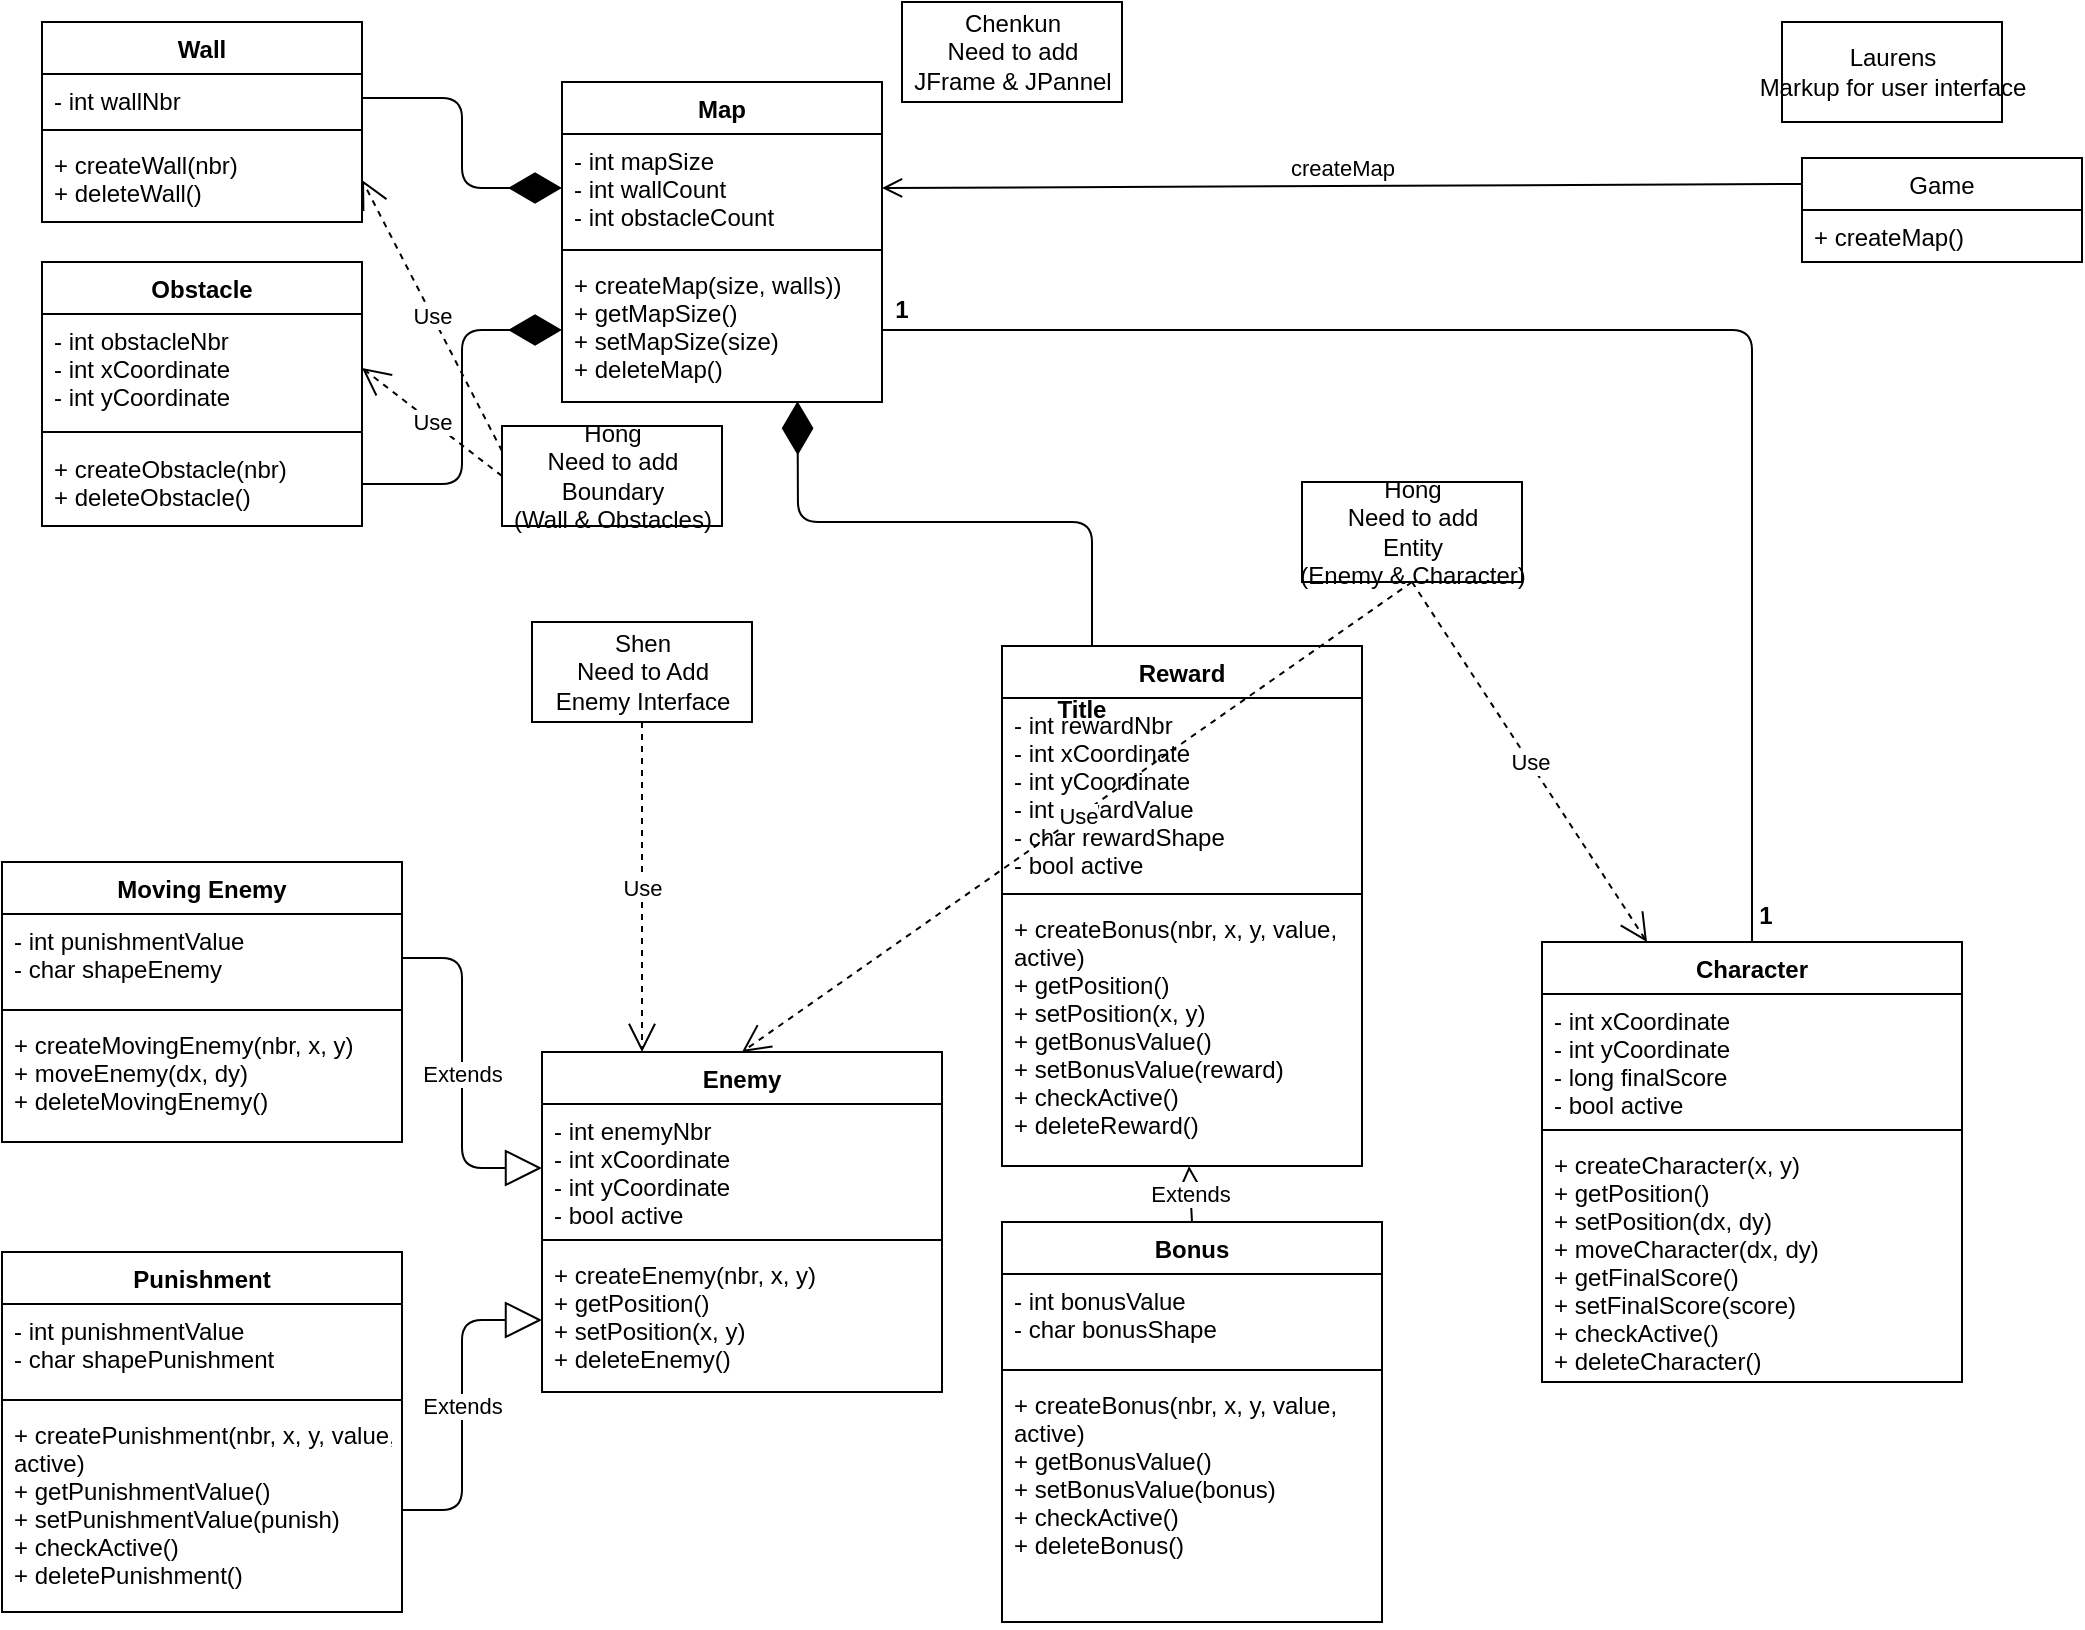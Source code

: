 <mxfile version="14.1.8" type="device" pages="3"><diagram name="Class Diagram" id="e7e014a7-5840-1c2e-5031-d8a46d1fe8dd"><mxGraphModel dx="1205" dy="696" grid="1" gridSize="10" guides="1" tooltips="1" connect="1" arrows="1" fold="1" page="1" pageScale="1" pageWidth="1169" pageHeight="826" background="#ffffff" math="0" shadow="0"><root><mxCell id="0"/><mxCell id="1" parent="0"/><mxCell id="x0bmQfRMsFDAu_mOCBjh-41" value="Character" style="swimlane;fontStyle=1;align=center;verticalAlign=top;childLayout=stackLayout;horizontal=1;startSize=26;horizontalStack=0;resizeParent=1;resizeParentMax=0;resizeLast=0;collapsible=1;marginBottom=0;" parent="1" vertex="1"><mxGeometry x="780" y="480" width="210" height="220" as="geometry"/></mxCell><mxCell id="x0bmQfRMsFDAu_mOCBjh-42" value="- int xCoordinate&#10;- int yCoordinate&#10;- long finalScore&#10;- bool active" style="text;strokeColor=none;fillColor=none;align=left;verticalAlign=top;spacingLeft=4;spacingRight=4;overflow=hidden;rotatable=0;points=[[0,0.5],[1,0.5]];portConstraint=eastwest;" parent="x0bmQfRMsFDAu_mOCBjh-41" vertex="1"><mxGeometry y="26" width="210" height="64" as="geometry"/></mxCell><mxCell id="x0bmQfRMsFDAu_mOCBjh-43" value="" style="line;strokeWidth=1;fillColor=none;align=left;verticalAlign=middle;spacingTop=-1;spacingLeft=3;spacingRight=3;rotatable=0;labelPosition=right;points=[];portConstraint=eastwest;" parent="x0bmQfRMsFDAu_mOCBjh-41" vertex="1"><mxGeometry y="90" width="210" height="8" as="geometry"/></mxCell><mxCell id="x0bmQfRMsFDAu_mOCBjh-44" value="+ createCharacter(x, y)&#10;+ getPosition()&#10;+ setPosition(dx, dy)&#10;+ moveCharacter(dx, dy)&#10;+ getFinalScore()&#10;+ setFinalScore(score)&#10;+ checkActive()&#10;+ deleteCharacter()&#10;" style="text;strokeColor=none;fillColor=none;align=left;verticalAlign=top;spacingLeft=4;spacingRight=4;overflow=hidden;rotatable=0;points=[[0,0.5],[1,0.5]];portConstraint=eastwest;" parent="x0bmQfRMsFDAu_mOCBjh-41" vertex="1"><mxGeometry y="98" width="210" height="122" as="geometry"/></mxCell><mxCell id="x0bmQfRMsFDAu_mOCBjh-49" value="Map" style="swimlane;fontStyle=1;align=center;verticalAlign=top;childLayout=stackLayout;horizontal=1;startSize=26;horizontalStack=0;resizeParent=1;resizeParentMax=0;resizeLast=0;collapsible=1;marginBottom=0;" parent="1" vertex="1"><mxGeometry x="290" y="50" width="160" height="160" as="geometry"/></mxCell><mxCell id="x0bmQfRMsFDAu_mOCBjh-50" value="- int mapSize&#10;- int wallCount&#10;- int obstacleCount" style="text;strokeColor=none;fillColor=none;align=left;verticalAlign=top;spacingLeft=4;spacingRight=4;overflow=hidden;rotatable=0;points=[[0,0.5],[1,0.5]];portConstraint=eastwest;" parent="x0bmQfRMsFDAu_mOCBjh-49" vertex="1"><mxGeometry y="26" width="160" height="54" as="geometry"/></mxCell><mxCell id="x0bmQfRMsFDAu_mOCBjh-51" value="" style="line;strokeWidth=1;fillColor=none;align=left;verticalAlign=middle;spacingTop=-1;spacingLeft=3;spacingRight=3;rotatable=0;labelPosition=right;points=[];portConstraint=eastwest;" parent="x0bmQfRMsFDAu_mOCBjh-49" vertex="1"><mxGeometry y="80" width="160" height="8" as="geometry"/></mxCell><mxCell id="x0bmQfRMsFDAu_mOCBjh-52" value="+ createMap(size, walls))&#10;+ getMapSize()&#10;+ setMapSize(size)&#10;+ deleteMap()" style="text;strokeColor=none;fillColor=none;align=left;verticalAlign=top;spacingLeft=4;spacingRight=4;overflow=hidden;rotatable=0;points=[[0,0.5],[1,0.5]];portConstraint=eastwest;" parent="x0bmQfRMsFDAu_mOCBjh-49" vertex="1"><mxGeometry y="88" width="160" height="72" as="geometry"/></mxCell><mxCell id="x0bmQfRMsFDAu_mOCBjh-53" value="Enemy" style="swimlane;fontStyle=1;align=center;verticalAlign=top;childLayout=stackLayout;horizontal=1;startSize=26;horizontalStack=0;resizeParent=1;resizeParentMax=0;resizeLast=0;collapsible=1;marginBottom=0;" parent="1" vertex="1"><mxGeometry x="280" y="535" width="200" height="170" as="geometry"/></mxCell><mxCell id="x0bmQfRMsFDAu_mOCBjh-54" value="- int enemyNbr&#10;- int xCoordinate&#10;- int yCoordinate&#10;- bool active" style="text;strokeColor=none;fillColor=none;align=left;verticalAlign=top;spacingLeft=4;spacingRight=4;overflow=hidden;rotatable=0;points=[[0,0.5],[1,0.5]];portConstraint=eastwest;" parent="x0bmQfRMsFDAu_mOCBjh-53" vertex="1"><mxGeometry y="26" width="200" height="64" as="geometry"/></mxCell><mxCell id="x0bmQfRMsFDAu_mOCBjh-55" value="" style="line;strokeWidth=1;fillColor=none;align=left;verticalAlign=middle;spacingTop=-1;spacingLeft=3;spacingRight=3;rotatable=0;labelPosition=right;points=[];portConstraint=eastwest;" parent="x0bmQfRMsFDAu_mOCBjh-53" vertex="1"><mxGeometry y="90" width="200" height="8" as="geometry"/></mxCell><mxCell id="x0bmQfRMsFDAu_mOCBjh-56" value="+ createEnemy(nbr, x, y)&#10;+ getPosition()&#10;+ setPosition(x, y)&#10;+ deleteEnemy()" style="text;strokeColor=none;fillColor=none;align=left;verticalAlign=top;spacingLeft=4;spacingRight=4;overflow=hidden;rotatable=0;points=[[0,0.5],[1,0.5]];portConstraint=eastwest;" parent="x0bmQfRMsFDAu_mOCBjh-53" vertex="1"><mxGeometry y="98" width="200" height="72" as="geometry"/></mxCell><mxCell id="x0bmQfRMsFDAu_mOCBjh-61" value="Bonus" style="swimlane;fontStyle=1;align=center;verticalAlign=top;childLayout=stackLayout;horizontal=1;startSize=26;horizontalStack=0;resizeParent=1;resizeParentMax=0;resizeLast=0;collapsible=1;marginBottom=0;" parent="1" vertex="1"><mxGeometry x="510" y="620" width="190" height="200" as="geometry"/></mxCell><mxCell id="x0bmQfRMsFDAu_mOCBjh-62" value="- int bonusValue&#10;- char bonusShape" style="text;strokeColor=none;fillColor=none;align=left;verticalAlign=top;spacingLeft=4;spacingRight=4;overflow=hidden;rotatable=0;points=[[0,0.5],[1,0.5]];portConstraint=eastwest;" parent="x0bmQfRMsFDAu_mOCBjh-61" vertex="1"><mxGeometry y="26" width="190" height="44" as="geometry"/></mxCell><mxCell id="x0bmQfRMsFDAu_mOCBjh-63" value="" style="line;strokeWidth=1;fillColor=none;align=left;verticalAlign=middle;spacingTop=-1;spacingLeft=3;spacingRight=3;rotatable=0;labelPosition=right;points=[];portConstraint=eastwest;" parent="x0bmQfRMsFDAu_mOCBjh-61" vertex="1"><mxGeometry y="70" width="190" height="8" as="geometry"/></mxCell><mxCell id="x0bmQfRMsFDAu_mOCBjh-64" value="+ createBonus(nbr, x, y, value, &#10;active)&#10;+ getBonusValue()&#10;+ setBonusValue(bonus)&#10;+ checkActive()&#10;+ deleteBonus()" style="text;strokeColor=none;fillColor=none;align=left;verticalAlign=top;spacingLeft=4;spacingRight=4;overflow=hidden;rotatable=0;points=[[0,0.5],[1,0.5]];portConstraint=eastwest;" parent="x0bmQfRMsFDAu_mOCBjh-61" vertex="1"><mxGeometry y="78" width="190" height="122" as="geometry"/></mxCell><mxCell id="x0bmQfRMsFDAu_mOCBjh-66" value="Reward" style="swimlane;fontStyle=1;align=center;verticalAlign=top;childLayout=stackLayout;horizontal=1;startSize=26;horizontalStack=0;resizeParent=1;resizeParentMax=0;resizeLast=0;collapsible=1;marginBottom=0;" parent="1" vertex="1"><mxGeometry x="510" y="332" width="180" height="260" as="geometry"/></mxCell><mxCell id="x0bmQfRMsFDAu_mOCBjh-67" value="- int rewardNbr&#10;- int xCoordinate&#10;- int yCoordinate&#10;- int rewardValue&#10;- char rewardShape&#10;- bool active" style="text;strokeColor=none;fillColor=none;align=left;verticalAlign=top;spacingLeft=4;spacingRight=4;overflow=hidden;rotatable=0;points=[[0,0.5],[1,0.5]];portConstraint=eastwest;" parent="x0bmQfRMsFDAu_mOCBjh-66" vertex="1"><mxGeometry y="26" width="180" height="94" as="geometry"/></mxCell><mxCell id="x0bmQfRMsFDAu_mOCBjh-68" value="" style="line;strokeWidth=1;fillColor=none;align=left;verticalAlign=middle;spacingTop=-1;spacingLeft=3;spacingRight=3;rotatable=0;labelPosition=right;points=[];portConstraint=eastwest;" parent="x0bmQfRMsFDAu_mOCBjh-66" vertex="1"><mxGeometry y="120" width="180" height="8" as="geometry"/></mxCell><mxCell id="x0bmQfRMsFDAu_mOCBjh-69" value="+ createBonus(nbr, x, y, value,&#10;active)&#10;+ getPosition()&#10;+ setPosition(x, y)&#10;+ getBonusValue()&#10;+ setBonusValue(reward)&#10;+ checkActive()&#10;+ deleteReward()" style="text;strokeColor=none;fillColor=none;align=left;verticalAlign=top;spacingLeft=4;spacingRight=4;overflow=hidden;rotatable=0;points=[[0,0.5],[1,0.5]];portConstraint=eastwest;" parent="x0bmQfRMsFDAu_mOCBjh-66" vertex="1"><mxGeometry y="128" width="180" height="132" as="geometry"/></mxCell><mxCell id="RIVVR5Ybn98_v1tKRhae-1" value="Punishment" style="swimlane;fontStyle=1;align=center;verticalAlign=top;childLayout=stackLayout;horizontal=1;startSize=26;horizontalStack=0;resizeParent=1;resizeParentMax=0;resizeLast=0;collapsible=1;marginBottom=0;" parent="1" vertex="1"><mxGeometry x="10" y="635" width="200" height="180" as="geometry"/></mxCell><mxCell id="RIVVR5Ybn98_v1tKRhae-2" value="- int punishmentValue&#10;- char shapePunishment" style="text;strokeColor=none;fillColor=none;align=left;verticalAlign=top;spacingLeft=4;spacingRight=4;overflow=hidden;rotatable=0;points=[[0,0.5],[1,0.5]];portConstraint=eastwest;" parent="RIVVR5Ybn98_v1tKRhae-1" vertex="1"><mxGeometry y="26" width="200" height="44" as="geometry"/></mxCell><mxCell id="RIVVR5Ybn98_v1tKRhae-3" value="" style="line;strokeWidth=1;fillColor=none;align=left;verticalAlign=middle;spacingTop=-1;spacingLeft=3;spacingRight=3;rotatable=0;labelPosition=right;points=[];portConstraint=eastwest;" parent="RIVVR5Ybn98_v1tKRhae-1" vertex="1"><mxGeometry y="70" width="200" height="8" as="geometry"/></mxCell><mxCell id="RIVVR5Ybn98_v1tKRhae-4" value="+ createPunishment(nbr, x, y, value, &#10;active)&#10;+ getPunishmentValue()&#10;+ setPunishmentValue(punish)&#10;+ checkActive()&#10;+ deletePunishment()" style="text;strokeColor=none;fillColor=none;align=left;verticalAlign=top;spacingLeft=4;spacingRight=4;overflow=hidden;rotatable=0;points=[[0,0.5],[1,0.5]];portConstraint=eastwest;" parent="RIVVR5Ybn98_v1tKRhae-1" vertex="1"><mxGeometry y="78" width="200" height="102" as="geometry"/></mxCell><mxCell id="RIVVR5Ybn98_v1tKRhae-5" value="Wall" style="swimlane;fontStyle=1;align=center;verticalAlign=top;childLayout=stackLayout;horizontal=1;startSize=26;horizontalStack=0;resizeParent=1;resizeParentMax=0;resizeLast=0;collapsible=1;marginBottom=0;" parent="1" vertex="1"><mxGeometry x="30" y="20" width="160" height="100" as="geometry"/></mxCell><mxCell id="RIVVR5Ybn98_v1tKRhae-6" value="- int wallNbr" style="text;strokeColor=none;fillColor=none;align=left;verticalAlign=top;spacingLeft=4;spacingRight=4;overflow=hidden;rotatable=0;points=[[0,0.5],[1,0.5]];portConstraint=eastwest;" parent="RIVVR5Ybn98_v1tKRhae-5" vertex="1"><mxGeometry y="26" width="160" height="24" as="geometry"/></mxCell><mxCell id="RIVVR5Ybn98_v1tKRhae-7" value="" style="line;strokeWidth=1;fillColor=none;align=left;verticalAlign=middle;spacingTop=-1;spacingLeft=3;spacingRight=3;rotatable=0;labelPosition=right;points=[];portConstraint=eastwest;" parent="RIVVR5Ybn98_v1tKRhae-5" vertex="1"><mxGeometry y="50" width="160" height="8" as="geometry"/></mxCell><mxCell id="RIVVR5Ybn98_v1tKRhae-8" value="+ createWall(nbr)&#10;+ deleteWall()" style="text;strokeColor=none;fillColor=none;align=left;verticalAlign=top;spacingLeft=4;spacingRight=4;overflow=hidden;rotatable=0;points=[[0,0.5],[1,0.5]];portConstraint=eastwest;" parent="RIVVR5Ybn98_v1tKRhae-5" vertex="1"><mxGeometry y="58" width="160" height="42" as="geometry"/></mxCell><mxCell id="MtXeWEQCmz22e3HkAg9d-1" value="Obstacle" style="swimlane;fontStyle=1;align=center;verticalAlign=top;childLayout=stackLayout;horizontal=1;startSize=26;horizontalStack=0;resizeParent=1;resizeParentMax=0;resizeLast=0;collapsible=1;marginBottom=0;" parent="1" vertex="1"><mxGeometry x="30" y="140" width="160" height="132" as="geometry"/></mxCell><mxCell id="MtXeWEQCmz22e3HkAg9d-2" value="- int obstacleNbr&#10;- int xCoordinate&#10;- int yCoordinate" style="text;strokeColor=none;fillColor=none;align=left;verticalAlign=top;spacingLeft=4;spacingRight=4;overflow=hidden;rotatable=0;points=[[0,0.5],[1,0.5]];portConstraint=eastwest;" parent="MtXeWEQCmz22e3HkAg9d-1" vertex="1"><mxGeometry y="26" width="160" height="54" as="geometry"/></mxCell><mxCell id="MtXeWEQCmz22e3HkAg9d-3" value="" style="line;strokeWidth=1;fillColor=none;align=left;verticalAlign=middle;spacingTop=-1;spacingLeft=3;spacingRight=3;rotatable=0;labelPosition=right;points=[];portConstraint=eastwest;" parent="MtXeWEQCmz22e3HkAg9d-1" vertex="1"><mxGeometry y="80" width="160" height="10" as="geometry"/></mxCell><mxCell id="MtXeWEQCmz22e3HkAg9d-4" value="+ createObstacle(nbr)&#10;+ deleteObstacle()" style="text;strokeColor=none;fillColor=none;align=left;verticalAlign=top;spacingLeft=4;spacingRight=4;overflow=hidden;rotatable=0;points=[[0,0.5],[1,0.5]];portConstraint=eastwest;" parent="MtXeWEQCmz22e3HkAg9d-1" vertex="1"><mxGeometry y="90" width="160" height="42" as="geometry"/></mxCell><mxCell id="scD0vBdgIzARHNGNuk6c-1" value="Moving Enemy" style="swimlane;fontStyle=1;align=center;verticalAlign=top;childLayout=stackLayout;horizontal=1;startSize=26;horizontalStack=0;resizeParent=1;resizeParentMax=0;resizeLast=0;collapsible=1;marginBottom=0;" parent="1" vertex="1"><mxGeometry x="10" y="440" width="200" height="140" as="geometry"/></mxCell><mxCell id="scD0vBdgIzARHNGNuk6c-2" value="- int punishmentValue&#10;- char shapeEnemy" style="text;strokeColor=none;fillColor=none;align=left;verticalAlign=top;spacingLeft=4;spacingRight=4;overflow=hidden;rotatable=0;points=[[0,0.5],[1,0.5]];portConstraint=eastwest;" parent="scD0vBdgIzARHNGNuk6c-1" vertex="1"><mxGeometry y="26" width="200" height="44" as="geometry"/></mxCell><mxCell id="scD0vBdgIzARHNGNuk6c-3" value="" style="line;strokeWidth=1;fillColor=none;align=left;verticalAlign=middle;spacingTop=-1;spacingLeft=3;spacingRight=3;rotatable=0;labelPosition=right;points=[];portConstraint=eastwest;" parent="scD0vBdgIzARHNGNuk6c-1" vertex="1"><mxGeometry y="70" width="200" height="8" as="geometry"/></mxCell><mxCell id="scD0vBdgIzARHNGNuk6c-4" value="+ createMovingEnemy(nbr, x, y)&#10;+ moveEnemy(dx, dy)&#10;+ deleteMovingEnemy()" style="text;strokeColor=none;fillColor=none;align=left;verticalAlign=top;spacingLeft=4;spacingRight=4;overflow=hidden;rotatable=0;points=[[0,0.5],[1,0.5]];portConstraint=eastwest;" parent="scD0vBdgIzARHNGNuk6c-1" vertex="1"><mxGeometry y="78" width="200" height="62" as="geometry"/></mxCell><mxCell id="scD0vBdgIzARHNGNuk6c-6" value="Extends" style="endArrow=block;endSize=16;endFill=0;html=1;exitX=1;exitY=0.5;exitDx=0;exitDy=0;entryX=0;entryY=0.5;entryDx=0;entryDy=0;" parent="1" source="RIVVR5Ybn98_v1tKRhae-4" target="x0bmQfRMsFDAu_mOCBjh-56" edge="1"><mxGeometry width="160" relative="1" as="geometry"><mxPoint x="490" y="565" as="sourcePoint"/><mxPoint x="650" y="565" as="targetPoint"/><Array as="points"><mxPoint x="240" y="764"/><mxPoint x="240" y="715"/><mxPoint x="240" y="669"/></Array></mxGeometry></mxCell><mxCell id="scD0vBdgIzARHNGNuk6c-7" value="Extends" style="endArrow=block;endSize=16;endFill=0;html=1;exitX=1;exitY=0.5;exitDx=0;exitDy=0;entryX=0;entryY=0.5;entryDx=0;entryDy=0;" parent="1" source="scD0vBdgIzARHNGNuk6c-2" target="x0bmQfRMsFDAu_mOCBjh-54" edge="1"><mxGeometry width="160" relative="1" as="geometry"><mxPoint x="330" y="475.0" as="sourcePoint"/><mxPoint x="410" y="365.0" as="targetPoint"/><Array as="points"><mxPoint x="240" y="488"/><mxPoint x="240" y="593"/></Array></mxGeometry></mxCell><mxCell id="scD0vBdgIzARHNGNuk6c-11" value="Extends" style="endArrow=block;endSize=16;endFill=0;html=1;exitX=0.5;exitY=0;exitDx=0;exitDy=0;" parent="1" source="x0bmQfRMsFDAu_mOCBjh-61" target="x0bmQfRMsFDAu_mOCBjh-69" edge="1"><mxGeometry width="160" relative="1" as="geometry"><mxPoint x="490" y="630" as="sourcePoint"/><mxPoint x="650" y="630" as="targetPoint"/></mxGeometry></mxCell><mxCell id="scD0vBdgIzARHNGNuk6c-18" value="" style="endArrow=diamondThin;endFill=1;endSize=24;html=1;exitX=0.25;exitY=0;exitDx=0;exitDy=0;entryX=0.736;entryY=0.995;entryDx=0;entryDy=0;entryPerimeter=0;" parent="1" source="x0bmQfRMsFDAu_mOCBjh-66" target="x0bmQfRMsFDAu_mOCBjh-52" edge="1"><mxGeometry width="160" relative="1" as="geometry"><mxPoint x="330" y="490" as="sourcePoint"/><mxPoint x="330" y="220" as="targetPoint"/><Array as="points"><mxPoint x="555" y="270"/><mxPoint x="408" y="270"/></Array></mxGeometry></mxCell><mxCell id="scD0vBdgIzARHNGNuk6c-19" value="" style="endArrow=diamondThin;endFill=1;endSize=24;html=1;exitX=1;exitY=0.5;exitDx=0;exitDy=0;entryX=0;entryY=0.5;entryDx=0;entryDy=0;" parent="1" source="MtXeWEQCmz22e3HkAg9d-4" target="x0bmQfRMsFDAu_mOCBjh-52" edge="1"><mxGeometry width="160" relative="1" as="geometry"><mxPoint x="330" y="490" as="sourcePoint"/><mxPoint x="330" y="220" as="targetPoint"/><Array as="points"><mxPoint x="240" y="251"/><mxPoint x="240" y="174"/></Array></mxGeometry></mxCell><mxCell id="scD0vBdgIzARHNGNuk6c-20" value="" style="endArrow=diamondThin;endFill=1;endSize=24;html=1;exitX=1;exitY=0.5;exitDx=0;exitDy=0;entryX=0;entryY=0.5;entryDx=0;entryDy=0;" parent="1" source="RIVVR5Ybn98_v1tKRhae-6" target="x0bmQfRMsFDAu_mOCBjh-50" edge="1"><mxGeometry width="160" relative="1" as="geometry"><mxPoint x="200" y="261.0" as="sourcePoint"/><mxPoint x="290" y="184" as="targetPoint"/><Array as="points"><mxPoint x="240" y="58"/><mxPoint x="240" y="103"/></Array></mxGeometry></mxCell><mxCell id="scD0vBdgIzARHNGNuk6c-25" value="Game" style="swimlane;fontStyle=0;childLayout=stackLayout;horizontal=1;startSize=26;fillColor=none;horizontalStack=0;resizeParent=1;resizeParentMax=0;resizeLast=0;collapsible=1;marginBottom=0;" parent="1" vertex="1"><mxGeometry x="910" y="88" width="140" height="52" as="geometry"/></mxCell><mxCell id="scD0vBdgIzARHNGNuk6c-26" value="+ createMap()" style="text;strokeColor=none;fillColor=none;align=left;verticalAlign=top;spacingLeft=4;spacingRight=4;overflow=hidden;rotatable=0;points=[[0,0.5],[1,0.5]];portConstraint=eastwest;" parent="scD0vBdgIzARHNGNuk6c-25" vertex="1"><mxGeometry y="26" width="140" height="26" as="geometry"/></mxCell><mxCell id="LgMwd59C0Gr-nT2EG8UQ-1" value="" style="endArrow=none;html=1;exitX=0.5;exitY=0;exitDx=0;exitDy=0;entryX=1;entryY=0.5;entryDx=0;entryDy=0;" parent="1" source="x0bmQfRMsFDAu_mOCBjh-41" target="x0bmQfRMsFDAu_mOCBjh-52" edge="1"><mxGeometry width="50" height="50" relative="1" as="geometry"><mxPoint x="520" y="390" as="sourcePoint"/><mxPoint x="570" y="340" as="targetPoint"/><Array as="points"><mxPoint x="885" y="174"/></Array></mxGeometry></mxCell><mxCell id="LgMwd59C0Gr-nT2EG8UQ-2" value="Title" style="text;align=center;fontStyle=1;verticalAlign=middle;spacingLeft=3;spacingRight=3;strokeColor=none;rotatable=0;points=[[0,0.5],[1,0.5]];portConstraint=eastwest;" parent="1" vertex="1"><mxGeometry x="510" y="350" width="80" height="26" as="geometry"/></mxCell><mxCell id="LgMwd59C0Gr-nT2EG8UQ-3" value="1" style="text;align=center;fontStyle=1;verticalAlign=middle;spacingLeft=3;spacingRight=3;strokeColor=none;rotatable=0;points=[[0,0.5],[1,0.5]];portConstraint=eastwest;" parent="1" vertex="1"><mxGeometry x="420" y="150" width="80" height="26" as="geometry"/></mxCell><mxCell id="LgMwd59C0Gr-nT2EG8UQ-4" value="1" style="text;align=center;fontStyle=1;verticalAlign=middle;spacingLeft=3;spacingRight=3;strokeColor=none;rotatable=0;points=[[0,0.5],[1,0.5]];portConstraint=eastwest;" parent="1" vertex="1"><mxGeometry x="852" y="453" width="80" height="26" as="geometry"/></mxCell><mxCell id="LgMwd59C0Gr-nT2EG8UQ-5" value="Shen&lt;br&gt;Need to Add&lt;br&gt;Enemy Interface" style="html=1;" parent="1" vertex="1"><mxGeometry x="275" y="320" width="110" height="50" as="geometry"/></mxCell><mxCell id="LgMwd59C0Gr-nT2EG8UQ-6" value="Use" style="endArrow=open;endSize=12;dashed=1;html=1;exitX=0.5;exitY=1;exitDx=0;exitDy=0;entryX=0.25;entryY=0;entryDx=0;entryDy=0;" parent="1" source="LgMwd59C0Gr-nT2EG8UQ-5" target="x0bmQfRMsFDAu_mOCBjh-53" edge="1"><mxGeometry width="160" relative="1" as="geometry"><mxPoint x="470" y="290" as="sourcePoint"/><mxPoint x="630" y="290" as="targetPoint"/></mxGeometry></mxCell><mxCell id="3zL8nobzFx9zVrFEnt8c-2" value="createMap" style="html=1;verticalAlign=bottom;endArrow=open;endSize=8;entryX=1;entryY=0.5;entryDx=0;entryDy=0;exitX=0;exitY=0.25;exitDx=0;exitDy=0;" edge="1" parent="1" source="scD0vBdgIzARHNGNuk6c-25" target="x0bmQfRMsFDAu_mOCBjh-50"><mxGeometry relative="1" as="geometry"><mxPoint x="530" y="310" as="sourcePoint"/><mxPoint x="450" y="310" as="targetPoint"/></mxGeometry></mxCell><mxCell id="3zL8nobzFx9zVrFEnt8c-3" value="Hong&lt;br&gt;Need to add&lt;br&gt;Entity&lt;br&gt;(Enemy &amp;amp; Character)" style="html=1;" vertex="1" parent="1"><mxGeometry x="660" y="250" width="110" height="50" as="geometry"/></mxCell><mxCell id="3zL8nobzFx9zVrFEnt8c-4" value="Use" style="endArrow=open;endSize=12;dashed=1;html=1;entryX=0.5;entryY=0;entryDx=0;entryDy=0;exitX=0.5;exitY=1;exitDx=0;exitDy=0;" edge="1" parent="1" source="3zL8nobzFx9zVrFEnt8c-3" target="x0bmQfRMsFDAu_mOCBjh-53"><mxGeometry width="160" relative="1" as="geometry"><mxPoint x="410" y="420" as="sourcePoint"/><mxPoint x="570" y="420" as="targetPoint"/></mxGeometry></mxCell><mxCell id="3zL8nobzFx9zVrFEnt8c-5" value="Use" style="endArrow=open;endSize=12;dashed=1;html=1;exitX=0.5;exitY=1;exitDx=0;exitDy=0;entryX=0.25;entryY=0;entryDx=0;entryDy=0;" edge="1" parent="1" source="3zL8nobzFx9zVrFEnt8c-3" target="x0bmQfRMsFDAu_mOCBjh-41"><mxGeometry width="160" relative="1" as="geometry"><mxPoint x="725" y="310" as="sourcePoint"/><mxPoint x="390" y="545" as="targetPoint"/></mxGeometry></mxCell><mxCell id="3zL8nobzFx9zVrFEnt8c-6" value="Chenkun&lt;br&gt;Need to add&lt;br&gt;JFrame &amp;amp; JPannel" style="html=1;" vertex="1" parent="1"><mxGeometry x="460" y="10" width="110" height="50" as="geometry"/></mxCell><mxCell id="3zL8nobzFx9zVrFEnt8c-7" value="Hong&lt;br&gt;Need to add&lt;br&gt;Boundary&lt;br&gt;(Wall &amp;amp; Obstacles)" style="html=1;" vertex="1" parent="1"><mxGeometry x="260" y="222" width="110" height="50" as="geometry"/></mxCell><mxCell id="3zL8nobzFx9zVrFEnt8c-8" value="Use" style="endArrow=open;endSize=12;dashed=1;html=1;entryX=1;entryY=0.5;entryDx=0;entryDy=0;exitX=0;exitY=0.25;exitDx=0;exitDy=0;" edge="1" parent="1" source="3zL8nobzFx9zVrFEnt8c-7" target="RIVVR5Ybn98_v1tKRhae-8"><mxGeometry width="160" relative="1" as="geometry"><mxPoint x="575" y="137.5" as="sourcePoint"/><mxPoint x="240" y="372.5" as="targetPoint"/></mxGeometry></mxCell><mxCell id="3zL8nobzFx9zVrFEnt8c-9" value="Use" style="endArrow=open;endSize=12;dashed=1;html=1;exitX=0;exitY=0.5;exitDx=0;exitDy=0;entryX=1;entryY=0.5;entryDx=0;entryDy=0;" edge="1" parent="1" source="3zL8nobzFx9zVrFEnt8c-7" target="MtXeWEQCmz22e3HkAg9d-2"><mxGeometry width="160" relative="1" as="geometry"><mxPoint x="190" y="250" as="sourcePoint"/><mxPoint x="307.5" y="430" as="targetPoint"/></mxGeometry></mxCell><mxCell id="3zL8nobzFx9zVrFEnt8c-10" value="Laurens&lt;br&gt;Markup for user interface" style="html=1;" vertex="1" parent="1"><mxGeometry x="900" y="20" width="110" height="50" as="geometry"/></mxCell></root></mxGraphModel></diagram><diagram id="ML4aj7rDJoTWtJMAUBJO" name="State Diagram"><mxGraphModel dx="1024" dy="592" grid="1" gridSize="10" guides="1" tooltips="1" connect="1" arrows="1" fold="1" page="1" pageScale="1" pageWidth="850" pageHeight="1100" math="0" shadow="0"><root><mxCell id="zc-nrAEhuRI09q31vqky-0"/><mxCell id="zc-nrAEhuRI09q31vqky-1" parent="zc-nrAEhuRI09q31vqky-0"/><mxCell id="KcydGjuc9Xkd6YpR7TTv-0" value="Menu Screen" style="html=1;" parent="zc-nrAEhuRI09q31vqky-1" vertex="1"><mxGeometry x="400" y="320" width="110" height="50" as="geometry"/></mxCell><mxCell id="KcydGjuc9Xkd6YpR7TTv-2" value="Game Screen" style="html=1;" parent="zc-nrAEhuRI09q31vqky-1" vertex="1"><mxGeometry x="400" y="440" width="110" height="50" as="geometry"/></mxCell><mxCell id="KcydGjuc9Xkd6YpR7TTv-3" value="Pause Screen" style="html=1;" parent="zc-nrAEhuRI09q31vqky-1" vertex="1"><mxGeometry x="560" y="440" width="110" height="50" as="geometry"/></mxCell><mxCell id="KcydGjuc9Xkd6YpR7TTv-7" value="" style="endArrow=classic;html=1;entryX=0;entryY=0.25;entryDx=0;entryDy=0;exitX=1;exitY=0.25;exitDx=0;exitDy=0;" parent="zc-nrAEhuRI09q31vqky-1" source="KcydGjuc9Xkd6YpR7TTv-2" target="KcydGjuc9Xkd6YpR7TTv-3" edge="1"><mxGeometry width="50" height="50" relative="1" as="geometry"><mxPoint x="430" y="510" as="sourcePoint"/><mxPoint x="480" y="460" as="targetPoint"/></mxGeometry></mxCell><mxCell id="KcydGjuc9Xkd6YpR7TTv-8" value="" style="endArrow=classic;html=1;exitX=0.5;exitY=1;exitDx=0;exitDy=0;entryX=0.5;entryY=0;entryDx=0;entryDy=0;" parent="zc-nrAEhuRI09q31vqky-1" source="KcydGjuc9Xkd6YpR7TTv-0" target="KcydGjuc9Xkd6YpR7TTv-2" edge="1"><mxGeometry width="50" height="50" relative="1" as="geometry"><mxPoint x="430" y="510" as="sourcePoint"/><mxPoint x="480" y="460" as="targetPoint"/></mxGeometry></mxCell><mxCell id="KcydGjuc9Xkd6YpR7TTv-10" value="Game Over Waiting&lt;br&gt;Screen" style="html=1;" parent="zc-nrAEhuRI09q31vqky-1" vertex="1"><mxGeometry x="400" y="560" width="110" height="50" as="geometry"/></mxCell><mxCell id="KcydGjuc9Xkd6YpR7TTv-11" value="Win Waiting Screen" style="html=1;" parent="zc-nrAEhuRI09q31vqky-1" vertex="1"><mxGeometry x="240" y="440" width="110" height="50" as="geometry"/></mxCell><mxCell id="KcydGjuc9Xkd6YpR7TTv-17" value="" style="endArrow=classic;html=1;exitX=0.25;exitY=0;exitDx=0;exitDy=0;entryX=0.25;entryY=1;entryDx=0;entryDy=0;" parent="zc-nrAEhuRI09q31vqky-1" source="KcydGjuc9Xkd6YpR7TTv-10" target="KcydGjuc9Xkd6YpR7TTv-2" edge="1"><mxGeometry width="50" height="50" relative="1" as="geometry"><mxPoint x="430" y="510" as="sourcePoint"/><mxPoint x="480" y="460" as="targetPoint"/></mxGeometry></mxCell><mxCell id="KcydGjuc9Xkd6YpR7TTv-20" value="" style="endArrow=classic;html=1;entryX=1;entryY=0.25;entryDx=0;entryDy=0;exitX=0;exitY=0.25;exitDx=0;exitDy=0;" parent="zc-nrAEhuRI09q31vqky-1" source="KcydGjuc9Xkd6YpR7TTv-2" target="KcydGjuc9Xkd6YpR7TTv-11" edge="1"><mxGeometry width="50" height="50" relative="1" as="geometry"><mxPoint x="520" y="475" as="sourcePoint"/><mxPoint x="570" y="475" as="targetPoint"/></mxGeometry></mxCell><mxCell id="KcydGjuc9Xkd6YpR7TTv-21" value="" style="endArrow=classic;html=1;exitX=0.5;exitY=0;exitDx=0;exitDy=0;entryX=0;entryY=0.75;entryDx=0;entryDy=0;" parent="zc-nrAEhuRI09q31vqky-1" source="KcydGjuc9Xkd6YpR7TTv-11" target="KcydGjuc9Xkd6YpR7TTv-0" edge="1"><mxGeometry width="50" height="50" relative="1" as="geometry"><mxPoint x="430" y="510" as="sourcePoint"/><mxPoint x="480" y="460" as="targetPoint"/><Array as="points"><mxPoint x="295" y="358"/></Array></mxGeometry></mxCell><mxCell id="KcydGjuc9Xkd6YpR7TTv-22" value="" style="endArrow=classic;html=1;exitX=0.5;exitY=0;exitDx=0;exitDy=0;entryX=1;entryY=0.75;entryDx=0;entryDy=0;" parent="zc-nrAEhuRI09q31vqky-1" source="KcydGjuc9Xkd6YpR7TTv-3" target="KcydGjuc9Xkd6YpR7TTv-0" edge="1"><mxGeometry width="50" height="50" relative="1" as="geometry"><mxPoint x="430" y="510" as="sourcePoint"/><mxPoint x="480" y="460" as="targetPoint"/><Array as="points"><mxPoint x="615" y="358"/></Array></mxGeometry></mxCell><mxCell id="KcydGjuc9Xkd6YpR7TTv-24" value="" style="endArrow=classic;html=1;entryX=0;entryY=0.75;entryDx=0;entryDy=0;exitX=1;exitY=0.75;exitDx=0;exitDy=0;" parent="zc-nrAEhuRI09q31vqky-1" source="KcydGjuc9Xkd6YpR7TTv-11" target="KcydGjuc9Xkd6YpR7TTv-2" edge="1"><mxGeometry width="50" height="50" relative="1" as="geometry"><mxPoint x="410" y="510" as="sourcePoint"/><mxPoint x="360" y="510" as="targetPoint"/></mxGeometry></mxCell><mxCell id="KcydGjuc9Xkd6YpR7TTv-25" value="" style="endArrow=classic;html=1;exitX=1;exitY=0.5;exitDx=0;exitDy=0;entryX=1;entryY=0.25;entryDx=0;entryDy=0;" parent="zc-nrAEhuRI09q31vqky-1" source="KcydGjuc9Xkd6YpR7TTv-10" target="KcydGjuc9Xkd6YpR7TTv-0" edge="1"><mxGeometry width="50" height="50" relative="1" as="geometry"><mxPoint x="430" y="510" as="sourcePoint"/><mxPoint x="480" y="460" as="targetPoint"/><Array as="points"><mxPoint x="720" y="585"/><mxPoint x="720" y="333"/></Array></mxGeometry></mxCell><mxCell id="KcydGjuc9Xkd6YpR7TTv-27" value="" style="endArrow=classic;html=1;exitX=0.75;exitY=1;exitDx=0;exitDy=0;entryX=0.75;entryY=0;entryDx=0;entryDy=0;" parent="zc-nrAEhuRI09q31vqky-1" source="KcydGjuc9Xkd6YpR7TTv-2" target="KcydGjuc9Xkd6YpR7TTv-10" edge="1"><mxGeometry width="50" height="50" relative="1" as="geometry"><mxPoint x="465" y="500" as="sourcePoint"/><mxPoint x="465" y="570" as="targetPoint"/></mxGeometry></mxCell><mxCell id="KcydGjuc9Xkd6YpR7TTv-33" value="" style="endArrow=classic;html=1;entryX=1;entryY=0.75;entryDx=0;entryDy=0;exitX=0;exitY=0.75;exitDx=0;exitDy=0;" parent="zc-nrAEhuRI09q31vqky-1" source="KcydGjuc9Xkd6YpR7TTv-3" target="KcydGjuc9Xkd6YpR7TTv-2" edge="1"><mxGeometry width="50" height="50" relative="1" as="geometry"><mxPoint x="520" y="475" as="sourcePoint"/><mxPoint x="570" y="475" as="targetPoint"/></mxGeometry></mxCell><mxCell id="KcydGjuc9Xkd6YpR7TTv-36" value="" style="endArrow=classic;html=1;entryX=1;entryY=0.5;entryDx=0;entryDy=0;exitX=0;exitY=0.25;exitDx=0;exitDy=0;" parent="zc-nrAEhuRI09q31vqky-1" source="KcydGjuc9Xkd6YpR7TTv-0" target="dedwPi8mJyGZ-p1ZYKGC-0" edge="1"><mxGeometry width="50" height="50" relative="1" as="geometry"><mxPoint x="360" y="487.5" as="sourcePoint"/><mxPoint x="240" y="332.5" as="targetPoint"/></mxGeometry></mxCell><mxCell id="dedwPi8mJyGZ-p1ZYKGC-0" value="" style="ellipse;html=1;shape=endState;fillColor=#000000;strokeColor=#ff0000;" parent="zc-nrAEhuRI09q31vqky-1" vertex="1"><mxGeometry x="190" y="318" width="30" height="30" as="geometry"/></mxCell><mxCell id="dedwPi8mJyGZ-p1ZYKGC-1" value="End" style="text;align=center;fontStyle=1;verticalAlign=middle;spacingLeft=3;spacingRight=3;strokeColor=none;rotatable=0;points=[[0,0.5],[1,0.5]];portConstraint=eastwest;" parent="zc-nrAEhuRI09q31vqky-1" vertex="1"><mxGeometry x="250" y="310" width="80" height="26" as="geometry"/></mxCell><mxCell id="1mXxhJrNTgD12wtWdUE1-0" value="" style="ellipse;html=1;shape=startState;fillColor=#000000;strokeColor=#ff0000;dashed=1;" parent="zc-nrAEhuRI09q31vqky-1" vertex="1"><mxGeometry x="440" y="230" width="30" height="30" as="geometry"/></mxCell><mxCell id="1mXxhJrNTgD12wtWdUE1-1" value="" style="edgeStyle=orthogonalEdgeStyle;html=1;verticalAlign=bottom;endArrow=open;endSize=8;entryX=0.5;entryY=0;entryDx=0;entryDy=0;" parent="zc-nrAEhuRI09q31vqky-1" source="1mXxhJrNTgD12wtWdUE1-0" target="KcydGjuc9Xkd6YpR7TTv-0" edge="1"><mxGeometry relative="1" as="geometry"><mxPoint x="275" y="620" as="targetPoint"/></mxGeometry></mxCell><mxCell id="1mXxhJrNTgD12wtWdUE1-2" value="Start" style="text;align=center;fontStyle=1;verticalAlign=middle;spacingLeft=3;spacingRight=3;strokeColor=none;rotatable=0;points=[[0,0.5],[1,0.5]];portConstraint=eastwest;" parent="zc-nrAEhuRI09q31vqky-1" vertex="1"><mxGeometry x="430" y="260" width="80" height="26" as="geometry"/></mxCell><mxCell id="s03QmKHdbFqV-sdg3Jdm-0" value="begin" style="text;align=center;fontStyle=1;verticalAlign=middle;spacingLeft=3;spacingRight=3;strokeColor=none;rotatable=0;points=[[0,0.5],[1,0.5]];portConstraint=eastwest;" vertex="1" parent="zc-nrAEhuRI09q31vqky-1"><mxGeometry x="390" y="390" width="80" height="26" as="geometry"/></mxCell><mxCell id="s03QmKHdbFqV-sdg3Jdm-2" value="Laurens&lt;br&gt;Markup" style="html=1;" vertex="1" parent="zc-nrAEhuRI09q31vqky-1"><mxGeometry x="520" y="260" width="110" height="50" as="geometry"/></mxCell></root></mxGraphModel></diagram><diagram id="dgnxQLhh8svEvxjnjJhD" name="Sequence Diagram"><mxGraphModel dx="1205" dy="696" grid="1" gridSize="10" guides="1" tooltips="1" connect="1" arrows="1" fold="1" page="1" pageScale="1" pageWidth="850" pageHeight="1100" math="0" shadow="0"><root><mxCell id="69PbTp5-i1uUuvWJ2hNX-0"/><mxCell id="69PbTp5-i1uUuvWJ2hNX-1" parent="69PbTp5-i1uUuvWJ2hNX-0"/><mxCell id="lJdWP1g-EMxhtGGlcjKw-1" value="Character" style="shape=umlLifeline;perimeter=lifelinePerimeter;whiteSpace=wrap;html=1;container=1;collapsible=0;recursiveResize=0;outlineConnect=0;" parent="69PbTp5-i1uUuvWJ2hNX-1" vertex="1"><mxGeometry x="440" y="90" width="100" height="970" as="geometry"/></mxCell><mxCell id="lJdWP1g-EMxhtGGlcjKw-22" value="" style="html=1;points=[];perimeter=orthogonalPerimeter;" parent="lJdWP1g-EMxhtGGlcjKw-1" vertex="1"><mxGeometry x="45" y="70" width="10" height="200" as="geometry"/></mxCell><mxCell id="lJdWP1g-EMxhtGGlcjKw-2" value="Reward/Bonus" style="shape=umlLifeline;perimeter=lifelinePerimeter;whiteSpace=wrap;html=1;container=1;collapsible=0;recursiveResize=0;outlineConnect=0;" parent="69PbTp5-i1uUuvWJ2hNX-1" vertex="1"><mxGeometry x="580" y="90" width="100" height="970" as="geometry"/></mxCell><mxCell id="lJdWP1g-EMxhtGGlcjKw-19" value="" style="html=1;points=[];perimeter=orthogonalPerimeter;" parent="lJdWP1g-EMxhtGGlcjKw-2" vertex="1"><mxGeometry x="45" y="70" width="10" height="200" as="geometry"/></mxCell><mxCell id="lJdWP1g-EMxhtGGlcjKw-3" value="Player" style="shape=umlActor;verticalLabelPosition=bottom;verticalAlign=top;html=1;" parent="69PbTp5-i1uUuvWJ2hNX-1" vertex="1"><mxGeometry x="60" y="20" width="30" height="60" as="geometry"/></mxCell><mxCell id="lJdWP1g-EMxhtGGlcjKw-4" value="" style="html=1;points=[];perimeter=orthogonalPerimeter;" parent="69PbTp5-i1uUuvWJ2hNX-1" vertex="1"><mxGeometry x="70" y="110" width="10" height="950" as="geometry"/></mxCell><mxCell id="lJdWP1g-EMxhtGGlcjKw-7" value="Moving Enemy/&lt;br&gt;Punishment" style="shape=umlLifeline;perimeter=lifelinePerimeter;whiteSpace=wrap;html=1;container=1;collapsible=0;recursiveResize=0;outlineConnect=0;" parent="69PbTp5-i1uUuvWJ2hNX-1" vertex="1"><mxGeometry x="720" y="90" width="100" height="970" as="geometry"/></mxCell><mxCell id="lJdWP1g-EMxhtGGlcjKw-20" value="" style="html=1;points=[];perimeter=orthogonalPerimeter;" parent="lJdWP1g-EMxhtGGlcjKw-7" vertex="1"><mxGeometry x="45" y="70" width="10" height="200" as="geometry"/></mxCell><mxCell id="lJdWP1g-EMxhtGGlcjKw-9" value="Game" style="shape=umlLifeline;perimeter=lifelinePerimeter;whiteSpace=wrap;html=1;container=1;collapsible=0;recursiveResize=0;outlineConnect=0;" parent="69PbTp5-i1uUuvWJ2hNX-1" vertex="1"><mxGeometry x="150" y="90" width="100" height="970" as="geometry"/></mxCell><mxCell id="lJdWP1g-EMxhtGGlcjKw-10" value="" style="html=1;points=[];perimeter=orthogonalPerimeter;" parent="lJdWP1g-EMxhtGGlcjKw-9" vertex="1"><mxGeometry x="45" y="50" width="10" height="290" as="geometry"/></mxCell><mxCell id="lJdWP1g-EMxhtGGlcjKw-11" value="login game" style="html=1;verticalAlign=bottom;endArrow=block;" parent="69PbTp5-i1uUuvWJ2hNX-1" edge="1"><mxGeometry width="80" relative="1" as="geometry"><mxPoint x="80" y="142" as="sourcePoint"/><mxPoint x="190" y="142" as="targetPoint"/></mxGeometry></mxCell><mxCell id="lJdWP1g-EMxhtGGlcjKw-14" value="start" style="html=1;verticalAlign=bottom;endArrow=block;" parent="69PbTp5-i1uUuvWJ2hNX-1" edge="1"><mxGeometry width="80" relative="1" as="geometry"><mxPoint x="81" y="184" as="sourcePoint"/><mxPoint x="191" y="184" as="targetPoint"/><Array as="points"><mxPoint x="141" y="184"/></Array></mxGeometry></mxCell><mxCell id="lJdWP1g-EMxhtGGlcjKw-25" value="createCharacter" style="html=1;verticalAlign=bottom;endArrow=block;" parent="69PbTp5-i1uUuvWJ2hNX-1" edge="1"><mxGeometry x="-0.059" width="80" relative="1" as="geometry"><mxPoint x="359" y="200" as="sourcePoint"/><mxPoint x="491.25" y="200" as="targetPoint"/><Array as="points"/><mxPoint as="offset"/></mxGeometry></mxCell><mxCell id="lJdWP1g-EMxhtGGlcjKw-28" value="Map" style="shape=umlLifeline;perimeter=lifelinePerimeter;whiteSpace=wrap;html=1;container=1;collapsible=0;recursiveResize=0;outlineConnect=0;" parent="69PbTp5-i1uUuvWJ2hNX-1" vertex="1"><mxGeometry x="300" y="90" width="100" height="970" as="geometry"/></mxCell><mxCell id="lJdWP1g-EMxhtGGlcjKw-29" value="" style="html=1;points=[];perimeter=orthogonalPerimeter;" parent="lJdWP1g-EMxhtGGlcjKw-28" vertex="1"><mxGeometry x="45" y="70" width="10" height="200" as="geometry"/></mxCell><mxCell id="lJdWP1g-EMxhtGGlcjKw-30" value="createMap" style="html=1;verticalAlign=bottom;endArrow=block;" parent="69PbTp5-i1uUuvWJ2hNX-1" edge="1"><mxGeometry x="0.059" width="80" relative="1" as="geometry"><mxPoint x="210" y="192" as="sourcePoint"/><mxPoint x="342.25" y="192" as="targetPoint"/><Array as="points"/><mxPoint as="offset"/></mxGeometry></mxCell><mxCell id="lJdWP1g-EMxhtGGlcjKw-31" value="createMovingEnemies" style="html=1;verticalAlign=bottom;endArrow=block;" parent="69PbTp5-i1uUuvWJ2hNX-1" edge="1"><mxGeometry x="0.518" width="80" relative="1" as="geometry"><mxPoint x="354.75" y="245" as="sourcePoint"/><mxPoint x="625.25" y="245" as="targetPoint"/><Array as="points"/><mxPoint as="offset"/></mxGeometry></mxCell><mxCell id="lJdWP1g-EMxhtGGlcjKw-32" value="createReward" style="html=1;verticalAlign=bottom;endArrow=block;exitX=0.94;exitY=0.524;exitDx=0;exitDy=0;exitPerimeter=0;" parent="69PbTp5-i1uUuvWJ2hNX-1" edge="1"><mxGeometry x="0.665" width="80" relative="1" as="geometry"><mxPoint x="354.4" y="290.0" as="sourcePoint"/><mxPoint x="769.5" y="290.0" as="targetPoint"/><Array as="points"/><mxPoint as="offset"/></mxGeometry></mxCell><mxCell id="lJdWP1g-EMxhtGGlcjKw-36" value="game map" style="html=1;verticalAlign=bottom;endArrow=open;dashed=1;endSize=8;" parent="69PbTp5-i1uUuvWJ2hNX-1" edge="1"><mxGeometry relative="1" as="geometry"><mxPoint x="342.4" y="330" as="sourcePoint"/><mxPoint x="203.5" y="330" as="targetPoint"/></mxGeometry></mxCell><mxCell id="lJdWP1g-EMxhtGGlcjKw-39" value="return character" style="html=1;verticalAlign=bottom;endArrow=open;dashed=1;endSize=8;" parent="69PbTp5-i1uUuvWJ2hNX-1" edge="1"><mxGeometry relative="1" as="geometry"><mxPoint x="489.5" y="225" as="sourcePoint"/><mxPoint x="360" y="225" as="targetPoint"/></mxGeometry></mxCell><mxCell id="lJdWP1g-EMxhtGGlcjKw-40" value="return Enemies" style="html=1;verticalAlign=bottom;endArrow=open;dashed=1;endSize=8;" parent="69PbTp5-i1uUuvWJ2hNX-1" edge="1"><mxGeometry x="-0.484" relative="1" as="geometry"><mxPoint x="624.75" y="270" as="sourcePoint"/><mxPoint x="355.25" y="270" as="targetPoint"/><mxPoint x="1" as="offset"/></mxGeometry></mxCell><mxCell id="lJdWP1g-EMxhtGGlcjKw-41" value="return Reward" style="html=1;verticalAlign=bottom;endArrow=open;dashed=1;endSize=8;" parent="69PbTp5-i1uUuvWJ2hNX-1" edge="1"><mxGeometry x="-0.679" relative="1" as="geometry"><mxPoint x="765" y="310" as="sourcePoint"/><mxPoint x="360" y="310" as="targetPoint"/><mxPoint as="offset"/></mxGeometry></mxCell><mxCell id="lJdWP1g-EMxhtGGlcjKw-43" value="menu screen" style="html=1;verticalAlign=bottom;endArrow=block;entryX=1.16;entryY=0.144;entryDx=0;entryDy=0;entryPerimeter=0;" parent="69PbTp5-i1uUuvWJ2hNX-1" edge="1"><mxGeometry width="80" relative="1" as="geometry"><mxPoint x="197.5" y="160" as="sourcePoint"/><mxPoint x="79.6" y="160.16" as="targetPoint"/><Array as="points"><mxPoint x="188" y="160"/></Array></mxGeometry></mxCell><mxCell id="DuIKzJp7riIOUItrcV3M-0" value="ready message" style="html=1;verticalAlign=bottom;endArrow=block;entryX=1.16;entryY=0.144;entryDx=0;entryDy=0;entryPerimeter=0;" parent="69PbTp5-i1uUuvWJ2hNX-1" edge="1"><mxGeometry width="80" relative="1" as="geometry"><mxPoint x="197.9" y="350" as="sourcePoint"/><mxPoint x="80.0" y="350.16" as="targetPoint"/><Array as="points"><mxPoint x="188.4" y="350"/></Array></mxGeometry></mxCell><mxCell id="dk0C4G31g2JSajlsF-g8-0" value="Choose&lt;br&gt;options" style="shape=umlFrame;tabWidth=110;tabHeight=30;tabPosition=left;html=1;boundedLbl=1;labelInHeader=1;width=80;height=26;strokeColor=#000000;" parent="69PbTp5-i1uUuvWJ2hNX-1" vertex="1"><mxGeometry x="30" y="169" width="770" height="251" as="geometry"/></mxCell><mxCell id="dk0C4G31g2JSajlsF-g8-1" value="[if user choose&#10;start]" style="text" parent="dk0C4G31g2JSajlsF-g8-0" vertex="1"><mxGeometry width="100" height="20" relative="1" as="geometry"><mxPoint x="20" y="40" as="offset"/></mxGeometry></mxCell><mxCell id="dk0C4G31g2JSajlsF-g8-2" value="[else - exit]" style="line;strokeWidth=1;labelPosition=center;verticalLabelPosition=bottom;align=left;verticalAlign=top;spacingLeft=20;spacingTop=15;dashed=1;" parent="dk0C4G31g2JSajlsF-g8-0" vertex="1"><mxGeometry y="182.372" width="770.0" height="10.04" as="geometry"/></mxCell><mxCell id="dk0C4G31g2JSajlsF-g8-3" value="exit request" style="html=1;verticalAlign=bottom;endArrow=block;" parent="dk0C4G31g2JSajlsF-g8-0" edge="1"><mxGeometry width="80" relative="1" as="geometry"><mxPoint x="49.995" y="205.898" as="sourcePoint"/><mxPoint x="164.939" y="205.898" as="targetPoint"/></mxGeometry></mxCell><mxCell id="dk0C4G31g2JSajlsF-g8-4" value="terminate game" style="html=1;verticalAlign=bottom;endArrow=open;dashed=1;endSize=8;strokeColor=#000000;" parent="dk0C4G31g2JSajlsF-g8-0" edge="1"><mxGeometry relative="1" as="geometry"><mxPoint x="164.939" y="240.215" as="sourcePoint"/><mxPoint x="49.995" y="240.215" as="targetPoint"/></mxGeometry></mxCell><mxCell id="uFTjwuWLlwTP5la_v6FQ-3" value="play" style="html=1;verticalAlign=bottom;endArrow=block;strokeColor=#000000;" parent="69PbTp5-i1uUuvWJ2hNX-1" target="lJdWP1g-EMxhtGGlcjKw-9" edge="1"><mxGeometry width="80" relative="1" as="geometry"><mxPoint x="80" y="480" as="sourcePoint"/><mxPoint x="160" y="480" as="targetPoint"/></mxGeometry></mxCell><mxCell id="uFTjwuWLlwTP5la_v6FQ-4" value="interact" style="html=1;verticalAlign=bottom;endArrow=block;strokeColor=#000000;" parent="69PbTp5-i1uUuvWJ2hNX-1" edge="1"><mxGeometry width="80" relative="1" as="geometry"><mxPoint x="210" y="488" as="sourcePoint"/><mxPoint x="349.5" y="488" as="targetPoint"/></mxGeometry></mxCell><mxCell id="uFTjwuWLlwTP5la_v6FQ-5" value="control" style="html=1;verticalAlign=bottom;endArrow=block;strokeColor=#000000;" parent="69PbTp5-i1uUuvWJ2hNX-1" edge="1"><mxGeometry width="80" relative="1" as="geometry"><mxPoint x="357" y="493" as="sourcePoint"/><mxPoint x="486.5" y="493" as="targetPoint"/></mxGeometry></mxCell><mxCell id="uFTjwuWLlwTP5la_v6FQ-7" value="collect" style="html=1;verticalAlign=bottom;endArrow=block;strokeColor=#000000;" parent="69PbTp5-i1uUuvWJ2hNX-1" edge="1"><mxGeometry width="80" relative="1" as="geometry"><mxPoint x="489.324" y="505.0" as="sourcePoint"/><mxPoint x="629.5" y="505.0" as="targetPoint"/></mxGeometry></mxCell><mxCell id="uFTjwuWLlwTP5la_v6FQ-10" value="increase score" style="html=1;verticalAlign=bottom;endArrow=open;dashed=1;endSize=8;strokeColor=#000000;" parent="69PbTp5-i1uUuvWJ2hNX-1" edge="1"><mxGeometry relative="1" as="geometry"><mxPoint x="629.5" y="530" as="sourcePoint"/><mxPoint x="490" y="530" as="targetPoint"/></mxGeometry></mxCell><mxCell id="uFTjwuWLlwTP5la_v6FQ-12" value="decrease" style="html=1;verticalAlign=bottom;endArrow=open;dashed=1;endSize=8;strokeColor=#000000;" parent="69PbTp5-i1uUuvWJ2hNX-1" edge="1"><mxGeometry x="-0.5" y="2" relative="1" as="geometry"><mxPoint x="770.09" y="650" as="sourcePoint"/><mxPoint x="489.914" y="650" as="targetPoint"/><mxPoint as="offset"/></mxGeometry></mxCell><mxCell id="uFTjwuWLlwTP5la_v6FQ-16" value="touch" style="html=1;verticalAlign=bottom;endArrow=block;strokeColor=#000000;" parent="69PbTp5-i1uUuvWJ2hNX-1" edge="1"><mxGeometry x="0.503" width="80" relative="1" as="geometry"><mxPoint x="490.25" y="580" as="sourcePoint"/><mxPoint x="769.75" y="580" as="targetPoint"/><mxPoint x="-1" as="offset"/></mxGeometry></mxCell><mxCell id="uFTjwuWLlwTP5la_v6FQ-17" value="Check interaction with enemy" style="shape=umlFrame;tabWidth=110;tabHeight=30;tabPosition=left;html=1;boundedLbl=1;labelInHeader=1;width=160;height=30;strokeColor=#000000;" parent="69PbTp5-i1uUuvWJ2hNX-1" vertex="1"><mxGeometry x="40" y="550" width="750" height="380" as="geometry"/></mxCell><mxCell id="uFTjwuWLlwTP5la_v6FQ-18" value="[has interaction]" style="text" parent="uFTjwuWLlwTP5la_v6FQ-17" vertex="1"><mxGeometry width="100" height="20" relative="1" as="geometry"><mxPoint x="4.94" y="30" as="offset"/></mxGeometry></mxCell><mxCell id="uFTjwuWLlwTP5la_v6FQ-19" value="else" style="line;strokeWidth=1;dashed=1;labelPosition=center;verticalLabelPosition=bottom;align=left;verticalAlign=top;spacingLeft=20;spacingTop=15;" parent="uFTjwuWLlwTP5la_v6FQ-17" vertex="1"><mxGeometry x="0.004" y="280.003" width="750" height="15.2" as="geometry"/></mxCell><mxCell id="uFTjwuWLlwTP5la_v6FQ-24" value="win message" style="html=1;verticalAlign=bottom;endArrow=block;strokeColor=#000000;" parent="uFTjwuWLlwTP5la_v6FQ-17" edge="1"><mxGeometry width="80" relative="1" as="geometry"><mxPoint x="160" y="330" as="sourcePoint"/><mxPoint x="40" y="330" as="targetPoint"/></mxGeometry></mxCell><mxCell id="uFTjwuWLlwTP5la_v6FQ-25" value="next level" style="html=1;verticalAlign=bottom;endArrow=open;dashed=1;endSize=8;strokeColor=#000000;" parent="uFTjwuWLlwTP5la_v6FQ-17" edge="1"><mxGeometry relative="1" as="geometry"><mxPoint x="44" y="360" as="sourcePoint"/><mxPoint x="154" y="360" as="targetPoint"/></mxGeometry></mxCell><mxCell id="uFTjwuWLlwTP5la_v6FQ-20" value="terminate" style="html=1;verticalAlign=bottom;endArrow=open;dashed=1;endSize=8;strokeColor=#000000;" parent="69PbTp5-i1uUuvWJ2hNX-1" edge="1"><mxGeometry x="-0.5" y="2" relative="1" as="geometry"><mxPoint x="769.75" y="715.59" as="sourcePoint"/><mxPoint x="490.254" y="715.59" as="targetPoint"/><mxPoint as="offset"/></mxGeometry></mxCell><mxCell id="uFTjwuWLlwTP5la_v6FQ-21" value="end game message" style="html=1;verticalAlign=bottom;endArrow=block;strokeColor=#000000;entryX=0.971;entryY=0.598;entryDx=0;entryDy=0;entryPerimeter=0;" parent="69PbTp5-i1uUuvWJ2hNX-1" edge="1"><mxGeometry x="0.002" width="80" relative="1" as="geometry"><mxPoint x="200.29" y="795.59" as="sourcePoint"/><mxPoint x="80.0" y="795.75" as="targetPoint"/><mxPoint as="offset"/></mxGeometry></mxCell><mxCell id="uFTjwuWLlwTP5la_v6FQ-13" value="touch enemy" style="shape=umlFrame;tabWidth=110;tabHeight=30;tabPosition=left;html=1;boundedLbl=1;labelInHeader=1;width=70;height=30;strokeColor=#000000;" parent="69PbTp5-i1uUuvWJ2hNX-1" vertex="1"><mxGeometry x="50" y="617" width="730" height="190" as="geometry"/></mxCell><mxCell id="uFTjwuWLlwTP5la_v6FQ-14" value="punishment - final scoe&#10;not 0" style="text" parent="uFTjwuWLlwTP5la_v6FQ-13" vertex="1"><mxGeometry width="100" height="20" relative="1" as="geometry"><mxPoint x="4.94" y="30" as="offset"/></mxGeometry></mxCell><mxCell id="uFTjwuWLlwTP5la_v6FQ-15" value="moving enemy/&#10;punishment while final score&#10;is 0" style="line;strokeWidth=1;dashed=1;labelPosition=center;verticalLabelPosition=bottom;align=left;verticalAlign=top;spacingLeft=20;spacingTop=15;" parent="uFTjwuWLlwTP5la_v6FQ-13" vertex="1"><mxGeometry y="66.5" width="730" height="7.6" as="geometry"/></mxCell><mxCell id="uFTjwuWLlwTP5la_v6FQ-32" value="During game" style="shape=umlFrame;tabWidth=110;tabHeight=30;tabPosition=left;html=1;boundedLbl=1;labelInHeader=1;width=70;height=30;strokeColor=#000000;" parent="69PbTp5-i1uUuvWJ2hNX-1" vertex="1"><mxGeometry x="30" y="450" width="770" height="600" as="geometry"/></mxCell><mxCell id="uFTjwuWLlwTP5la_v6FQ-33" value="[choose to play]" style="text" parent="uFTjwuWLlwTP5la_v6FQ-32" vertex="1"><mxGeometry width="100" height="20" relative="1" as="geometry"><mxPoint x="20" y="50" as="offset"/></mxGeometry></mxCell><mxCell id="uFTjwuWLlwTP5la_v6FQ-34" value="else" style="line;strokeWidth=1;dashed=1;labelPosition=center;verticalLabelPosition=bottom;align=left;verticalAlign=top;spacingLeft=20;spacingTop=15;" parent="uFTjwuWLlwTP5la_v6FQ-32" vertex="1"><mxGeometry x="10" y="490.168" width="770" height="23.208" as="geometry"/></mxCell><mxCell id="uFTjwuWLlwTP5la_v6FQ-35" value="exit request" style="html=1;verticalAlign=bottom;endArrow=block;strokeColor=#000000;exitX=1.347;exitY=0.994;exitDx=0;exitDy=0;exitPerimeter=0;" parent="uFTjwuWLlwTP5la_v6FQ-32" edge="1"><mxGeometry width="80" relative="1" as="geometry"><mxPoint x="53.47" y="520.179" as="sourcePoint"/><mxPoint x="169.5" y="520.179" as="targetPoint"/></mxGeometry></mxCell><mxCell id="uFTjwuWLlwTP5la_v6FQ-36" value="terminate game" style="html=1;verticalAlign=bottom;endArrow=open;dashed=1;endSize=8;strokeColor=#000000;entryX=1.347;entryY=0.99;entryDx=0;entryDy=0;entryPerimeter=0;" parent="uFTjwuWLlwTP5la_v6FQ-32" edge="1"><mxGeometry relative="1" as="geometry"><mxPoint x="169.5" y="560.529" as="sourcePoint"/><mxPoint x="53.47" y="560.529" as="targetPoint"/></mxGeometry></mxCell><mxCell id="uFTjwuWLlwTP5la_v6FQ-37" value="" style="html=1;points=[];perimeter=orthogonalPerimeter;strokeColor=#000000;" parent="uFTjwuWLlwTP5la_v6FQ-32" vertex="1"><mxGeometry x="165" y="-1.97" width="10" height="601.97" as="geometry"/></mxCell><mxCell id="uFTjwuWLlwTP5la_v6FQ-38" value="" style="html=1;points=[];perimeter=orthogonalPerimeter;strokeColor=#000000;" parent="uFTjwuWLlwTP5la_v6FQ-32" vertex="1"><mxGeometry x="315" y="-1.97" width="10" height="601.97" as="geometry"/></mxCell><mxCell id="uFTjwuWLlwTP5la_v6FQ-39" value="" style="html=1;points=[];perimeter=orthogonalPerimeter;strokeColor=#000000;" parent="uFTjwuWLlwTP5la_v6FQ-32" vertex="1"><mxGeometry x="455" width="10" height="600" as="geometry"/></mxCell><mxCell id="uFTjwuWLlwTP5la_v6FQ-40" value="" style="html=1;points=[];perimeter=orthogonalPerimeter;strokeColor=#000000;" parent="uFTjwuWLlwTP5la_v6FQ-32" vertex="1"><mxGeometry x="594" width="10" height="600" as="geometry"/></mxCell><mxCell id="uFTjwuWLlwTP5la_v6FQ-41" value="" style="html=1;points=[];perimeter=orthogonalPerimeter;strokeColor=#000000;" parent="uFTjwuWLlwTP5la_v6FQ-32" vertex="1"><mxGeometry x="734" width="10" height="600" as="geometry"/></mxCell></root></mxGraphModel></diagram></mxfile>